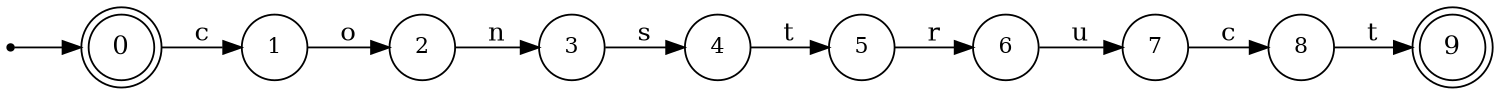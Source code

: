 digraph finite_state_machine {
	rankdir=LR;
	size="10,10"

	node [ shape = doublecircle, label = "0", fontsize  = 14] n0;

	node [ shape = circle, label = "1", fontsize  = 12] n1;
	node [ shape = circle, label = "2", fontsize  = 12] n2;
	node [ shape = circle, label = "3", fontsize  = 12] n3;
	node [ shape = circle, label = "4", fontsize  = 12] n4;
	node [ shape = circle, label = "5", fontsize  = 12] n5;
	node [ shape = circle, label = "6", fontsize  = 12] n6;
	node [ shape = circle, label = "7", fontsize  = 12] n7;
	node [ shape = circle, label = "8", fontsize  = 12] n8;

	node [ shape = doublecircle, label = "9", fontsize  = 14] n9;

	node [shape = point ]; qi
	qi -> n0;

	n0 -> n1 [ label = "c" ];
	n1 -> n2 [ label = "o" ];
	n2 -> n3 [ label = "n" ];
	n3 -> n4 [ label = "s" ];
	n4 -> n5 [ label = "t" ];
	n5 -> n6 [ label = "r" ];
	n6 -> n7 [ label = "u" ];
	n7 -> n8 [ label = "c" ];
	n8 -> n9 [ label = "t" ];
}